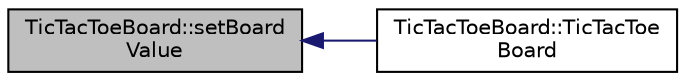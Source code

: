 digraph "TicTacToeBoard::setBoardValue"
{
  edge [fontname="Helvetica",fontsize="10",labelfontname="Helvetica",labelfontsize="10"];
  node [fontname="Helvetica",fontsize="10",shape=record];
  rankdir="LR";
  Node1 [label="TicTacToeBoard::setBoard\lValue",height=0.2,width=0.4,color="black", fillcolor="grey75", style="filled", fontcolor="black"];
  Node1 -> Node2 [dir="back",color="midnightblue",fontsize="10",style="solid",fontname="Helvetica"];
  Node2 [label="TicTacToeBoard::TicTacToe\lBoard",height=0.2,width=0.4,color="black", fillcolor="white", style="filled",URL="$class_tic_tac_toe_board.html#adff1ee9118b05338cba02ba1f0352236"];
}
